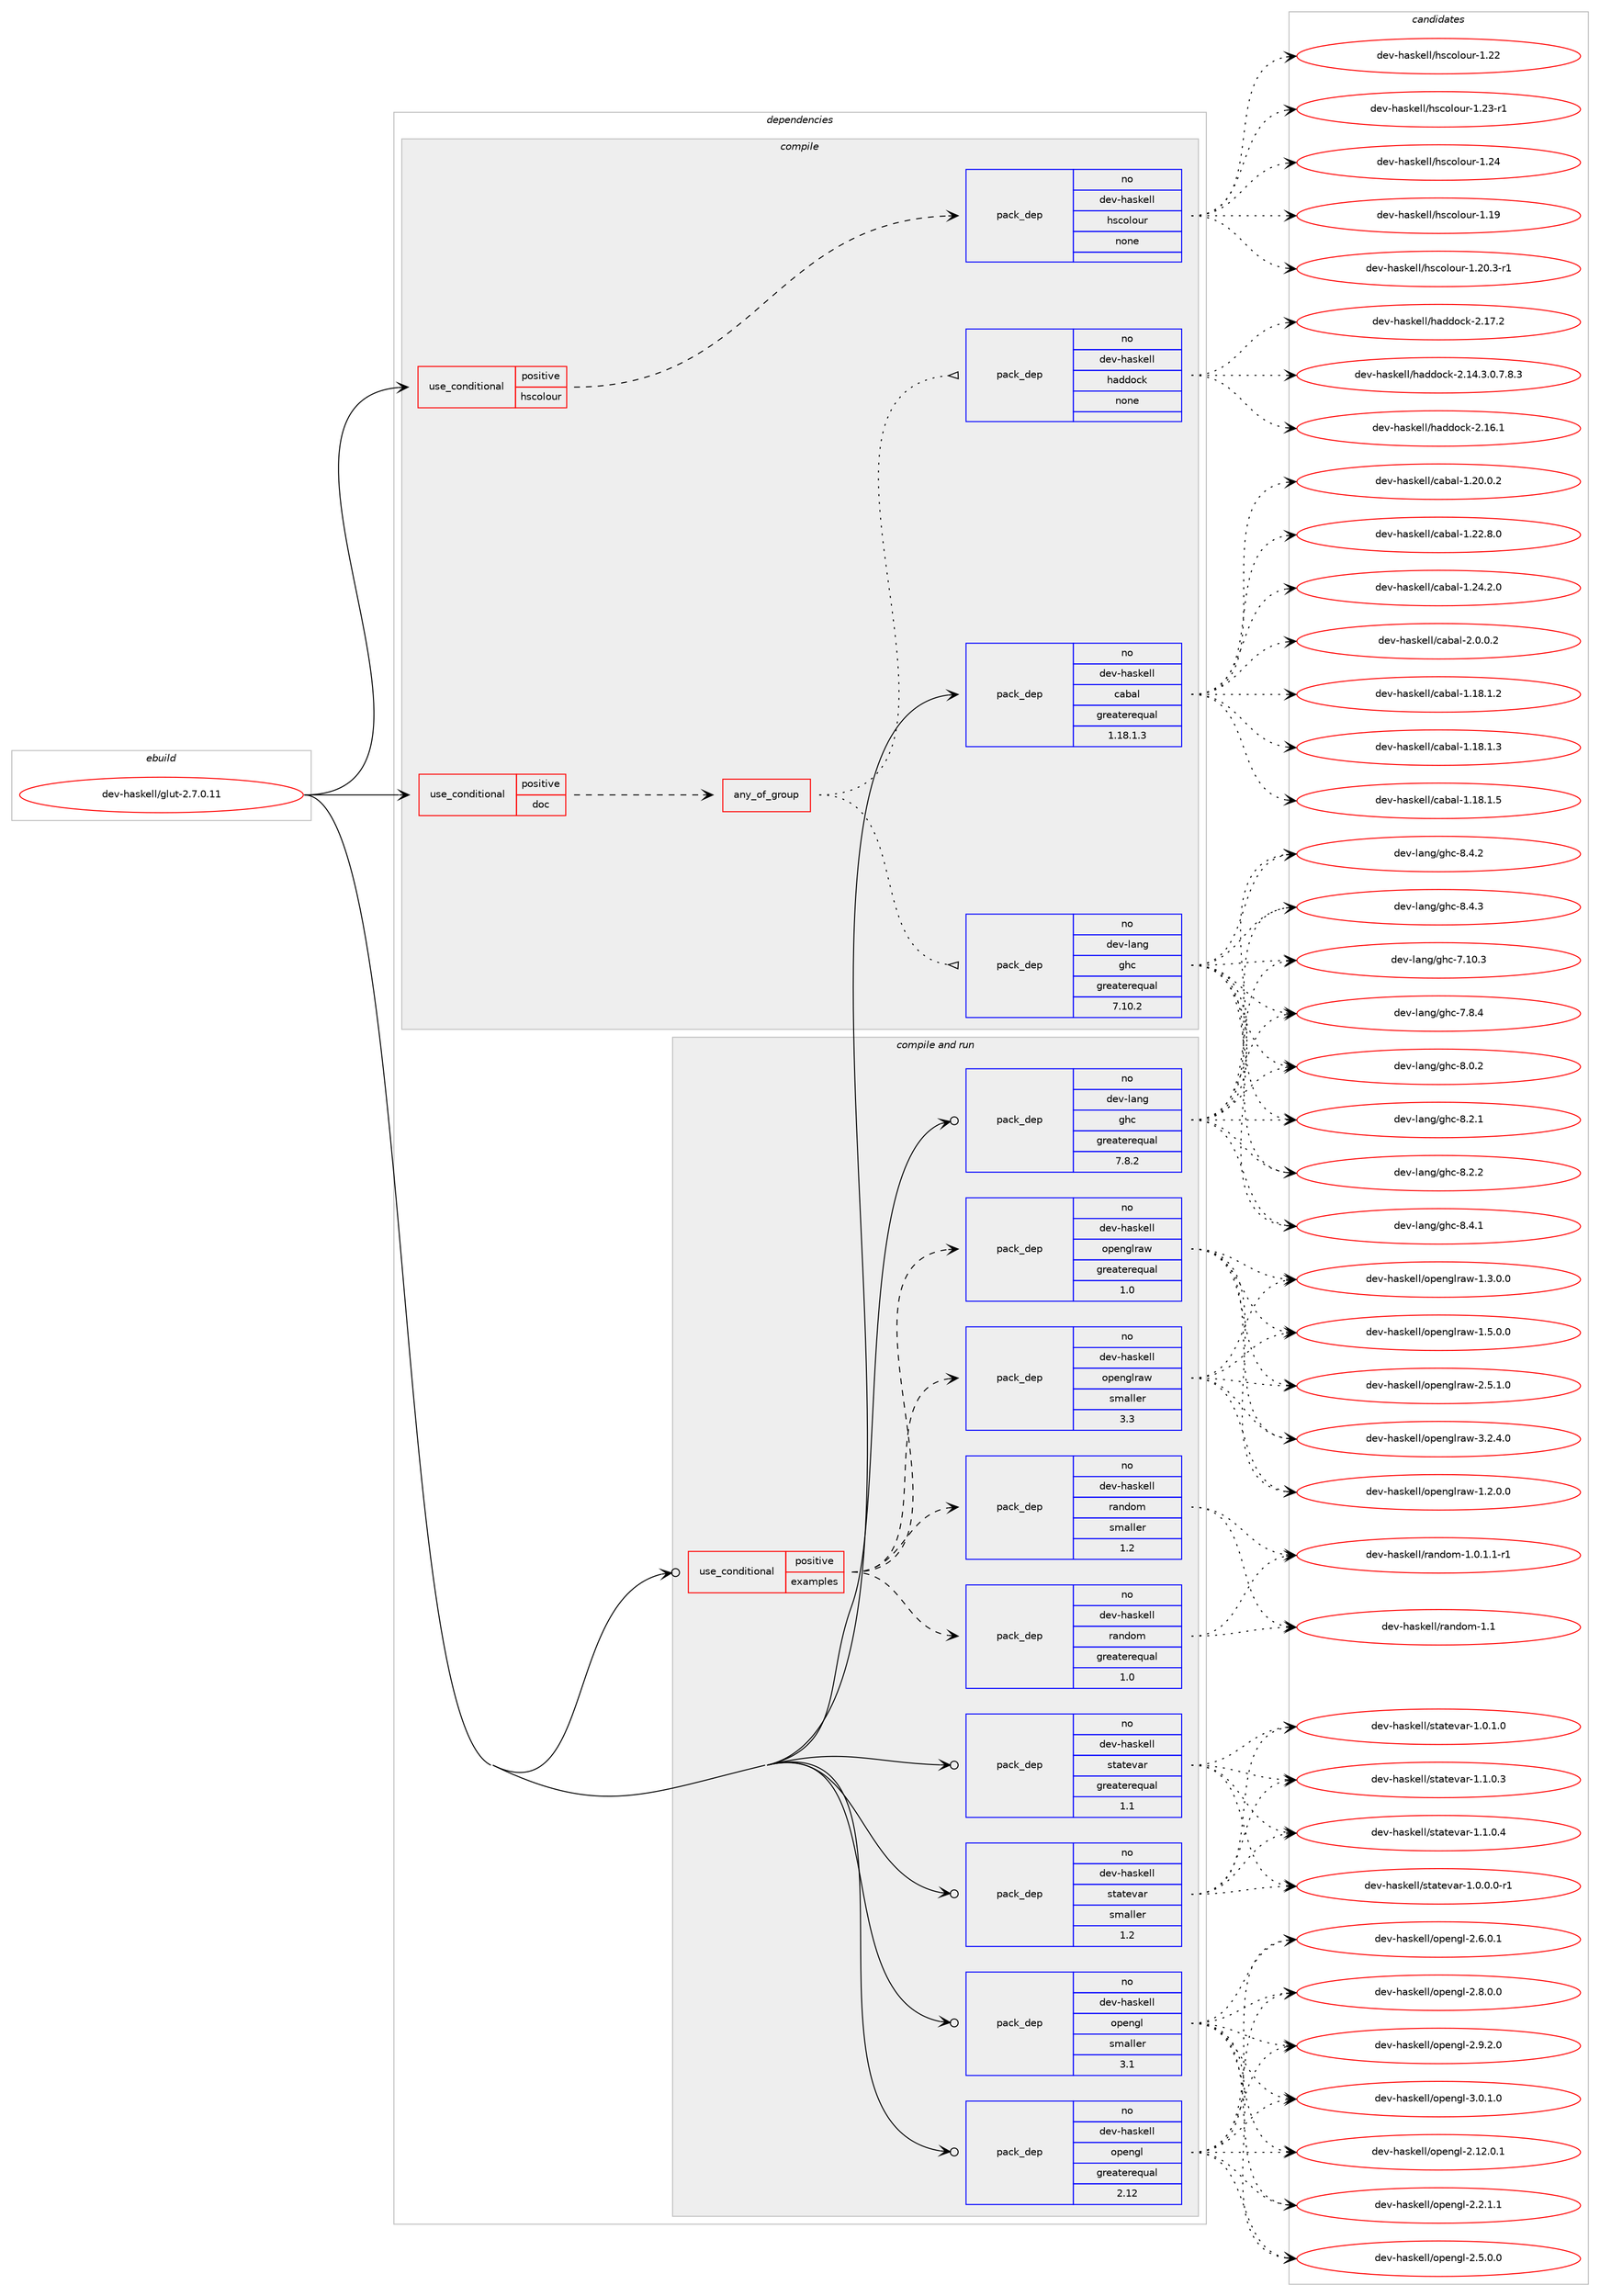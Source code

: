 digraph prolog {

# *************
# Graph options
# *************

newrank=true;
concentrate=true;
compound=true;
graph [rankdir=LR,fontname=Helvetica,fontsize=10,ranksep=1.5];#, ranksep=2.5, nodesep=0.2];
edge  [arrowhead=vee];
node  [fontname=Helvetica,fontsize=10];

# **********
# The ebuild
# **********

subgraph cluster_leftcol {
color=gray;
rank=same;
label=<<i>ebuild</i>>;
id [label="dev-haskell/glut-2.7.0.11", color=red, width=4, href="../dev-haskell/glut-2.7.0.11.svg"];
}

# ****************
# The dependencies
# ****************

subgraph cluster_midcol {
color=gray;
label=<<i>dependencies</i>>;
subgraph cluster_compile {
fillcolor="#eeeeee";
style=filled;
label=<<i>compile</i>>;
subgraph cond359689 {
dependency1333152 [label=<<TABLE BORDER="0" CELLBORDER="1" CELLSPACING="0" CELLPADDING="4"><TR><TD ROWSPAN="3" CELLPADDING="10">use_conditional</TD></TR><TR><TD>positive</TD></TR><TR><TD>doc</TD></TR></TABLE>>, shape=none, color=red];
subgraph any20941 {
dependency1333153 [label=<<TABLE BORDER="0" CELLBORDER="1" CELLSPACING="0" CELLPADDING="4"><TR><TD CELLPADDING="10">any_of_group</TD></TR></TABLE>>, shape=none, color=red];subgraph pack951970 {
dependency1333154 [label=<<TABLE BORDER="0" CELLBORDER="1" CELLSPACING="0" CELLPADDING="4" WIDTH="220"><TR><TD ROWSPAN="6" CELLPADDING="30">pack_dep</TD></TR><TR><TD WIDTH="110">no</TD></TR><TR><TD>dev-haskell</TD></TR><TR><TD>haddock</TD></TR><TR><TD>none</TD></TR><TR><TD></TD></TR></TABLE>>, shape=none, color=blue];
}
dependency1333153:e -> dependency1333154:w [weight=20,style="dotted",arrowhead="oinv"];
subgraph pack951971 {
dependency1333155 [label=<<TABLE BORDER="0" CELLBORDER="1" CELLSPACING="0" CELLPADDING="4" WIDTH="220"><TR><TD ROWSPAN="6" CELLPADDING="30">pack_dep</TD></TR><TR><TD WIDTH="110">no</TD></TR><TR><TD>dev-lang</TD></TR><TR><TD>ghc</TD></TR><TR><TD>greaterequal</TD></TR><TR><TD>7.10.2</TD></TR></TABLE>>, shape=none, color=blue];
}
dependency1333153:e -> dependency1333155:w [weight=20,style="dotted",arrowhead="oinv"];
}
dependency1333152:e -> dependency1333153:w [weight=20,style="dashed",arrowhead="vee"];
}
id:e -> dependency1333152:w [weight=20,style="solid",arrowhead="vee"];
subgraph cond359690 {
dependency1333156 [label=<<TABLE BORDER="0" CELLBORDER="1" CELLSPACING="0" CELLPADDING="4"><TR><TD ROWSPAN="3" CELLPADDING="10">use_conditional</TD></TR><TR><TD>positive</TD></TR><TR><TD>hscolour</TD></TR></TABLE>>, shape=none, color=red];
subgraph pack951972 {
dependency1333157 [label=<<TABLE BORDER="0" CELLBORDER="1" CELLSPACING="0" CELLPADDING="4" WIDTH="220"><TR><TD ROWSPAN="6" CELLPADDING="30">pack_dep</TD></TR><TR><TD WIDTH="110">no</TD></TR><TR><TD>dev-haskell</TD></TR><TR><TD>hscolour</TD></TR><TR><TD>none</TD></TR><TR><TD></TD></TR></TABLE>>, shape=none, color=blue];
}
dependency1333156:e -> dependency1333157:w [weight=20,style="dashed",arrowhead="vee"];
}
id:e -> dependency1333156:w [weight=20,style="solid",arrowhead="vee"];
subgraph pack951973 {
dependency1333158 [label=<<TABLE BORDER="0" CELLBORDER="1" CELLSPACING="0" CELLPADDING="4" WIDTH="220"><TR><TD ROWSPAN="6" CELLPADDING="30">pack_dep</TD></TR><TR><TD WIDTH="110">no</TD></TR><TR><TD>dev-haskell</TD></TR><TR><TD>cabal</TD></TR><TR><TD>greaterequal</TD></TR><TR><TD>1.18.1.3</TD></TR></TABLE>>, shape=none, color=blue];
}
id:e -> dependency1333158:w [weight=20,style="solid",arrowhead="vee"];
}
subgraph cluster_compileandrun {
fillcolor="#eeeeee";
style=filled;
label=<<i>compile and run</i>>;
subgraph cond359691 {
dependency1333159 [label=<<TABLE BORDER="0" CELLBORDER="1" CELLSPACING="0" CELLPADDING="4"><TR><TD ROWSPAN="3" CELLPADDING="10">use_conditional</TD></TR><TR><TD>positive</TD></TR><TR><TD>examples</TD></TR></TABLE>>, shape=none, color=red];
subgraph pack951974 {
dependency1333160 [label=<<TABLE BORDER="0" CELLBORDER="1" CELLSPACING="0" CELLPADDING="4" WIDTH="220"><TR><TD ROWSPAN="6" CELLPADDING="30">pack_dep</TD></TR><TR><TD WIDTH="110">no</TD></TR><TR><TD>dev-haskell</TD></TR><TR><TD>openglraw</TD></TR><TR><TD>greaterequal</TD></TR><TR><TD>1.0</TD></TR></TABLE>>, shape=none, color=blue];
}
dependency1333159:e -> dependency1333160:w [weight=20,style="dashed",arrowhead="vee"];
subgraph pack951975 {
dependency1333161 [label=<<TABLE BORDER="0" CELLBORDER="1" CELLSPACING="0" CELLPADDING="4" WIDTH="220"><TR><TD ROWSPAN="6" CELLPADDING="30">pack_dep</TD></TR><TR><TD WIDTH="110">no</TD></TR><TR><TD>dev-haskell</TD></TR><TR><TD>openglraw</TD></TR><TR><TD>smaller</TD></TR><TR><TD>3.3</TD></TR></TABLE>>, shape=none, color=blue];
}
dependency1333159:e -> dependency1333161:w [weight=20,style="dashed",arrowhead="vee"];
subgraph pack951976 {
dependency1333162 [label=<<TABLE BORDER="0" CELLBORDER="1" CELLSPACING="0" CELLPADDING="4" WIDTH="220"><TR><TD ROWSPAN="6" CELLPADDING="30">pack_dep</TD></TR><TR><TD WIDTH="110">no</TD></TR><TR><TD>dev-haskell</TD></TR><TR><TD>random</TD></TR><TR><TD>greaterequal</TD></TR><TR><TD>1.0</TD></TR></TABLE>>, shape=none, color=blue];
}
dependency1333159:e -> dependency1333162:w [weight=20,style="dashed",arrowhead="vee"];
subgraph pack951977 {
dependency1333163 [label=<<TABLE BORDER="0" CELLBORDER="1" CELLSPACING="0" CELLPADDING="4" WIDTH="220"><TR><TD ROWSPAN="6" CELLPADDING="30">pack_dep</TD></TR><TR><TD WIDTH="110">no</TD></TR><TR><TD>dev-haskell</TD></TR><TR><TD>random</TD></TR><TR><TD>smaller</TD></TR><TR><TD>1.2</TD></TR></TABLE>>, shape=none, color=blue];
}
dependency1333159:e -> dependency1333163:w [weight=20,style="dashed",arrowhead="vee"];
}
id:e -> dependency1333159:w [weight=20,style="solid",arrowhead="odotvee"];
subgraph pack951978 {
dependency1333164 [label=<<TABLE BORDER="0" CELLBORDER="1" CELLSPACING="0" CELLPADDING="4" WIDTH="220"><TR><TD ROWSPAN="6" CELLPADDING="30">pack_dep</TD></TR><TR><TD WIDTH="110">no</TD></TR><TR><TD>dev-haskell</TD></TR><TR><TD>opengl</TD></TR><TR><TD>greaterequal</TD></TR><TR><TD>2.12</TD></TR></TABLE>>, shape=none, color=blue];
}
id:e -> dependency1333164:w [weight=20,style="solid",arrowhead="odotvee"];
subgraph pack951979 {
dependency1333165 [label=<<TABLE BORDER="0" CELLBORDER="1" CELLSPACING="0" CELLPADDING="4" WIDTH="220"><TR><TD ROWSPAN="6" CELLPADDING="30">pack_dep</TD></TR><TR><TD WIDTH="110">no</TD></TR><TR><TD>dev-haskell</TD></TR><TR><TD>opengl</TD></TR><TR><TD>smaller</TD></TR><TR><TD>3.1</TD></TR></TABLE>>, shape=none, color=blue];
}
id:e -> dependency1333165:w [weight=20,style="solid",arrowhead="odotvee"];
subgraph pack951980 {
dependency1333166 [label=<<TABLE BORDER="0" CELLBORDER="1" CELLSPACING="0" CELLPADDING="4" WIDTH="220"><TR><TD ROWSPAN="6" CELLPADDING="30">pack_dep</TD></TR><TR><TD WIDTH="110">no</TD></TR><TR><TD>dev-haskell</TD></TR><TR><TD>statevar</TD></TR><TR><TD>greaterequal</TD></TR><TR><TD>1.1</TD></TR></TABLE>>, shape=none, color=blue];
}
id:e -> dependency1333166:w [weight=20,style="solid",arrowhead="odotvee"];
subgraph pack951981 {
dependency1333167 [label=<<TABLE BORDER="0" CELLBORDER="1" CELLSPACING="0" CELLPADDING="4" WIDTH="220"><TR><TD ROWSPAN="6" CELLPADDING="30">pack_dep</TD></TR><TR><TD WIDTH="110">no</TD></TR><TR><TD>dev-haskell</TD></TR><TR><TD>statevar</TD></TR><TR><TD>smaller</TD></TR><TR><TD>1.2</TD></TR></TABLE>>, shape=none, color=blue];
}
id:e -> dependency1333167:w [weight=20,style="solid",arrowhead="odotvee"];
subgraph pack951982 {
dependency1333168 [label=<<TABLE BORDER="0" CELLBORDER="1" CELLSPACING="0" CELLPADDING="4" WIDTH="220"><TR><TD ROWSPAN="6" CELLPADDING="30">pack_dep</TD></TR><TR><TD WIDTH="110">no</TD></TR><TR><TD>dev-lang</TD></TR><TR><TD>ghc</TD></TR><TR><TD>greaterequal</TD></TR><TR><TD>7.8.2</TD></TR></TABLE>>, shape=none, color=blue];
}
id:e -> dependency1333168:w [weight=20,style="solid",arrowhead="odotvee"];
}
subgraph cluster_run {
fillcolor="#eeeeee";
style=filled;
label=<<i>run</i>>;
}
}

# **************
# The candidates
# **************

subgraph cluster_choices {
rank=same;
color=gray;
label=<<i>candidates</i>>;

subgraph choice951970 {
color=black;
nodesep=1;
choice1001011184510497115107101108108471049710010011199107455046495246514648465546564651 [label="dev-haskell/haddock-2.14.3.0.7.8.3", color=red, width=4,href="../dev-haskell/haddock-2.14.3.0.7.8.3.svg"];
choice100101118451049711510710110810847104971001001119910745504649544649 [label="dev-haskell/haddock-2.16.1", color=red, width=4,href="../dev-haskell/haddock-2.16.1.svg"];
choice100101118451049711510710110810847104971001001119910745504649554650 [label="dev-haskell/haddock-2.17.2", color=red, width=4,href="../dev-haskell/haddock-2.17.2.svg"];
dependency1333154:e -> choice1001011184510497115107101108108471049710010011199107455046495246514648465546564651:w [style=dotted,weight="100"];
dependency1333154:e -> choice100101118451049711510710110810847104971001001119910745504649544649:w [style=dotted,weight="100"];
dependency1333154:e -> choice100101118451049711510710110810847104971001001119910745504649554650:w [style=dotted,weight="100"];
}
subgraph choice951971 {
color=black;
nodesep=1;
choice1001011184510897110103471031049945554649484651 [label="dev-lang/ghc-7.10.3", color=red, width=4,href="../dev-lang/ghc-7.10.3.svg"];
choice10010111845108971101034710310499455546564652 [label="dev-lang/ghc-7.8.4", color=red, width=4,href="../dev-lang/ghc-7.8.4.svg"];
choice10010111845108971101034710310499455646484650 [label="dev-lang/ghc-8.0.2", color=red, width=4,href="../dev-lang/ghc-8.0.2.svg"];
choice10010111845108971101034710310499455646504649 [label="dev-lang/ghc-8.2.1", color=red, width=4,href="../dev-lang/ghc-8.2.1.svg"];
choice10010111845108971101034710310499455646504650 [label="dev-lang/ghc-8.2.2", color=red, width=4,href="../dev-lang/ghc-8.2.2.svg"];
choice10010111845108971101034710310499455646524649 [label="dev-lang/ghc-8.4.1", color=red, width=4,href="../dev-lang/ghc-8.4.1.svg"];
choice10010111845108971101034710310499455646524650 [label="dev-lang/ghc-8.4.2", color=red, width=4,href="../dev-lang/ghc-8.4.2.svg"];
choice10010111845108971101034710310499455646524651 [label="dev-lang/ghc-8.4.3", color=red, width=4,href="../dev-lang/ghc-8.4.3.svg"];
dependency1333155:e -> choice1001011184510897110103471031049945554649484651:w [style=dotted,weight="100"];
dependency1333155:e -> choice10010111845108971101034710310499455546564652:w [style=dotted,weight="100"];
dependency1333155:e -> choice10010111845108971101034710310499455646484650:w [style=dotted,weight="100"];
dependency1333155:e -> choice10010111845108971101034710310499455646504649:w [style=dotted,weight="100"];
dependency1333155:e -> choice10010111845108971101034710310499455646504650:w [style=dotted,weight="100"];
dependency1333155:e -> choice10010111845108971101034710310499455646524649:w [style=dotted,weight="100"];
dependency1333155:e -> choice10010111845108971101034710310499455646524650:w [style=dotted,weight="100"];
dependency1333155:e -> choice10010111845108971101034710310499455646524651:w [style=dotted,weight="100"];
}
subgraph choice951972 {
color=black;
nodesep=1;
choice100101118451049711510710110810847104115991111081111171144549464957 [label="dev-haskell/hscolour-1.19", color=red, width=4,href="../dev-haskell/hscolour-1.19.svg"];
choice10010111845104971151071011081084710411599111108111117114454946504846514511449 [label="dev-haskell/hscolour-1.20.3-r1", color=red, width=4,href="../dev-haskell/hscolour-1.20.3-r1.svg"];
choice100101118451049711510710110810847104115991111081111171144549465050 [label="dev-haskell/hscolour-1.22", color=red, width=4,href="../dev-haskell/hscolour-1.22.svg"];
choice1001011184510497115107101108108471041159911110811111711445494650514511449 [label="dev-haskell/hscolour-1.23-r1", color=red, width=4,href="../dev-haskell/hscolour-1.23-r1.svg"];
choice100101118451049711510710110810847104115991111081111171144549465052 [label="dev-haskell/hscolour-1.24", color=red, width=4,href="../dev-haskell/hscolour-1.24.svg"];
dependency1333157:e -> choice100101118451049711510710110810847104115991111081111171144549464957:w [style=dotted,weight="100"];
dependency1333157:e -> choice10010111845104971151071011081084710411599111108111117114454946504846514511449:w [style=dotted,weight="100"];
dependency1333157:e -> choice100101118451049711510710110810847104115991111081111171144549465050:w [style=dotted,weight="100"];
dependency1333157:e -> choice1001011184510497115107101108108471041159911110811111711445494650514511449:w [style=dotted,weight="100"];
dependency1333157:e -> choice100101118451049711510710110810847104115991111081111171144549465052:w [style=dotted,weight="100"];
}
subgraph choice951973 {
color=black;
nodesep=1;
choice10010111845104971151071011081084799979897108454946495646494650 [label="dev-haskell/cabal-1.18.1.2", color=red, width=4,href="../dev-haskell/cabal-1.18.1.2.svg"];
choice10010111845104971151071011081084799979897108454946495646494651 [label="dev-haskell/cabal-1.18.1.3", color=red, width=4,href="../dev-haskell/cabal-1.18.1.3.svg"];
choice10010111845104971151071011081084799979897108454946495646494653 [label="dev-haskell/cabal-1.18.1.5", color=red, width=4,href="../dev-haskell/cabal-1.18.1.5.svg"];
choice10010111845104971151071011081084799979897108454946504846484650 [label="dev-haskell/cabal-1.20.0.2", color=red, width=4,href="../dev-haskell/cabal-1.20.0.2.svg"];
choice10010111845104971151071011081084799979897108454946505046564648 [label="dev-haskell/cabal-1.22.8.0", color=red, width=4,href="../dev-haskell/cabal-1.22.8.0.svg"];
choice10010111845104971151071011081084799979897108454946505246504648 [label="dev-haskell/cabal-1.24.2.0", color=red, width=4,href="../dev-haskell/cabal-1.24.2.0.svg"];
choice100101118451049711510710110810847999798971084550464846484650 [label="dev-haskell/cabal-2.0.0.2", color=red, width=4,href="../dev-haskell/cabal-2.0.0.2.svg"];
dependency1333158:e -> choice10010111845104971151071011081084799979897108454946495646494650:w [style=dotted,weight="100"];
dependency1333158:e -> choice10010111845104971151071011081084799979897108454946495646494651:w [style=dotted,weight="100"];
dependency1333158:e -> choice10010111845104971151071011081084799979897108454946495646494653:w [style=dotted,weight="100"];
dependency1333158:e -> choice10010111845104971151071011081084799979897108454946504846484650:w [style=dotted,weight="100"];
dependency1333158:e -> choice10010111845104971151071011081084799979897108454946505046564648:w [style=dotted,weight="100"];
dependency1333158:e -> choice10010111845104971151071011081084799979897108454946505246504648:w [style=dotted,weight="100"];
dependency1333158:e -> choice100101118451049711510710110810847999798971084550464846484650:w [style=dotted,weight="100"];
}
subgraph choice951974 {
color=black;
nodesep=1;
choice100101118451049711510710110810847111112101110103108114971194549465046484648 [label="dev-haskell/openglraw-1.2.0.0", color=red, width=4,href="../dev-haskell/openglraw-1.2.0.0.svg"];
choice100101118451049711510710110810847111112101110103108114971194549465146484648 [label="dev-haskell/openglraw-1.3.0.0", color=red, width=4,href="../dev-haskell/openglraw-1.3.0.0.svg"];
choice100101118451049711510710110810847111112101110103108114971194549465346484648 [label="dev-haskell/openglraw-1.5.0.0", color=red, width=4,href="../dev-haskell/openglraw-1.5.0.0.svg"];
choice100101118451049711510710110810847111112101110103108114971194550465346494648 [label="dev-haskell/openglraw-2.5.1.0", color=red, width=4,href="../dev-haskell/openglraw-2.5.1.0.svg"];
choice100101118451049711510710110810847111112101110103108114971194551465046524648 [label="dev-haskell/openglraw-3.2.4.0", color=red, width=4,href="../dev-haskell/openglraw-3.2.4.0.svg"];
dependency1333160:e -> choice100101118451049711510710110810847111112101110103108114971194549465046484648:w [style=dotted,weight="100"];
dependency1333160:e -> choice100101118451049711510710110810847111112101110103108114971194549465146484648:w [style=dotted,weight="100"];
dependency1333160:e -> choice100101118451049711510710110810847111112101110103108114971194549465346484648:w [style=dotted,weight="100"];
dependency1333160:e -> choice100101118451049711510710110810847111112101110103108114971194550465346494648:w [style=dotted,weight="100"];
dependency1333160:e -> choice100101118451049711510710110810847111112101110103108114971194551465046524648:w [style=dotted,weight="100"];
}
subgraph choice951975 {
color=black;
nodesep=1;
choice100101118451049711510710110810847111112101110103108114971194549465046484648 [label="dev-haskell/openglraw-1.2.0.0", color=red, width=4,href="../dev-haskell/openglraw-1.2.0.0.svg"];
choice100101118451049711510710110810847111112101110103108114971194549465146484648 [label="dev-haskell/openglraw-1.3.0.0", color=red, width=4,href="../dev-haskell/openglraw-1.3.0.0.svg"];
choice100101118451049711510710110810847111112101110103108114971194549465346484648 [label="dev-haskell/openglraw-1.5.0.0", color=red, width=4,href="../dev-haskell/openglraw-1.5.0.0.svg"];
choice100101118451049711510710110810847111112101110103108114971194550465346494648 [label="dev-haskell/openglraw-2.5.1.0", color=red, width=4,href="../dev-haskell/openglraw-2.5.1.0.svg"];
choice100101118451049711510710110810847111112101110103108114971194551465046524648 [label="dev-haskell/openglraw-3.2.4.0", color=red, width=4,href="../dev-haskell/openglraw-3.2.4.0.svg"];
dependency1333161:e -> choice100101118451049711510710110810847111112101110103108114971194549465046484648:w [style=dotted,weight="100"];
dependency1333161:e -> choice100101118451049711510710110810847111112101110103108114971194549465146484648:w [style=dotted,weight="100"];
dependency1333161:e -> choice100101118451049711510710110810847111112101110103108114971194549465346484648:w [style=dotted,weight="100"];
dependency1333161:e -> choice100101118451049711510710110810847111112101110103108114971194550465346494648:w [style=dotted,weight="100"];
dependency1333161:e -> choice100101118451049711510710110810847111112101110103108114971194551465046524648:w [style=dotted,weight="100"];
}
subgraph choice951976 {
color=black;
nodesep=1;
choice1001011184510497115107101108108471149711010011110945494648464946494511449 [label="dev-haskell/random-1.0.1.1-r1", color=red, width=4,href="../dev-haskell/random-1.0.1.1-r1.svg"];
choice1001011184510497115107101108108471149711010011110945494649 [label="dev-haskell/random-1.1", color=red, width=4,href="../dev-haskell/random-1.1.svg"];
dependency1333162:e -> choice1001011184510497115107101108108471149711010011110945494648464946494511449:w [style=dotted,weight="100"];
dependency1333162:e -> choice1001011184510497115107101108108471149711010011110945494649:w [style=dotted,weight="100"];
}
subgraph choice951977 {
color=black;
nodesep=1;
choice1001011184510497115107101108108471149711010011110945494648464946494511449 [label="dev-haskell/random-1.0.1.1-r1", color=red, width=4,href="../dev-haskell/random-1.0.1.1-r1.svg"];
choice1001011184510497115107101108108471149711010011110945494649 [label="dev-haskell/random-1.1", color=red, width=4,href="../dev-haskell/random-1.1.svg"];
dependency1333163:e -> choice1001011184510497115107101108108471149711010011110945494648464946494511449:w [style=dotted,weight="100"];
dependency1333163:e -> choice1001011184510497115107101108108471149711010011110945494649:w [style=dotted,weight="100"];
}
subgraph choice951978 {
color=black;
nodesep=1;
choice100101118451049711510710110810847111112101110103108455046495046484649 [label="dev-haskell/opengl-2.12.0.1", color=red, width=4,href="../dev-haskell/opengl-2.12.0.1.svg"];
choice1001011184510497115107101108108471111121011101031084550465046494649 [label="dev-haskell/opengl-2.2.1.1", color=red, width=4,href="../dev-haskell/opengl-2.2.1.1.svg"];
choice1001011184510497115107101108108471111121011101031084550465346484648 [label="dev-haskell/opengl-2.5.0.0", color=red, width=4,href="../dev-haskell/opengl-2.5.0.0.svg"];
choice1001011184510497115107101108108471111121011101031084550465446484649 [label="dev-haskell/opengl-2.6.0.1", color=red, width=4,href="../dev-haskell/opengl-2.6.0.1.svg"];
choice1001011184510497115107101108108471111121011101031084550465646484648 [label="dev-haskell/opengl-2.8.0.0", color=red, width=4,href="../dev-haskell/opengl-2.8.0.0.svg"];
choice1001011184510497115107101108108471111121011101031084550465746504648 [label="dev-haskell/opengl-2.9.2.0", color=red, width=4,href="../dev-haskell/opengl-2.9.2.0.svg"];
choice1001011184510497115107101108108471111121011101031084551464846494648 [label="dev-haskell/opengl-3.0.1.0", color=red, width=4,href="../dev-haskell/opengl-3.0.1.0.svg"];
dependency1333164:e -> choice100101118451049711510710110810847111112101110103108455046495046484649:w [style=dotted,weight="100"];
dependency1333164:e -> choice1001011184510497115107101108108471111121011101031084550465046494649:w [style=dotted,weight="100"];
dependency1333164:e -> choice1001011184510497115107101108108471111121011101031084550465346484648:w [style=dotted,weight="100"];
dependency1333164:e -> choice1001011184510497115107101108108471111121011101031084550465446484649:w [style=dotted,weight="100"];
dependency1333164:e -> choice1001011184510497115107101108108471111121011101031084550465646484648:w [style=dotted,weight="100"];
dependency1333164:e -> choice1001011184510497115107101108108471111121011101031084550465746504648:w [style=dotted,weight="100"];
dependency1333164:e -> choice1001011184510497115107101108108471111121011101031084551464846494648:w [style=dotted,weight="100"];
}
subgraph choice951979 {
color=black;
nodesep=1;
choice100101118451049711510710110810847111112101110103108455046495046484649 [label="dev-haskell/opengl-2.12.0.1", color=red, width=4,href="../dev-haskell/opengl-2.12.0.1.svg"];
choice1001011184510497115107101108108471111121011101031084550465046494649 [label="dev-haskell/opengl-2.2.1.1", color=red, width=4,href="../dev-haskell/opengl-2.2.1.1.svg"];
choice1001011184510497115107101108108471111121011101031084550465346484648 [label="dev-haskell/opengl-2.5.0.0", color=red, width=4,href="../dev-haskell/opengl-2.5.0.0.svg"];
choice1001011184510497115107101108108471111121011101031084550465446484649 [label="dev-haskell/opengl-2.6.0.1", color=red, width=4,href="../dev-haskell/opengl-2.6.0.1.svg"];
choice1001011184510497115107101108108471111121011101031084550465646484648 [label="dev-haskell/opengl-2.8.0.0", color=red, width=4,href="../dev-haskell/opengl-2.8.0.0.svg"];
choice1001011184510497115107101108108471111121011101031084550465746504648 [label="dev-haskell/opengl-2.9.2.0", color=red, width=4,href="../dev-haskell/opengl-2.9.2.0.svg"];
choice1001011184510497115107101108108471111121011101031084551464846494648 [label="dev-haskell/opengl-3.0.1.0", color=red, width=4,href="../dev-haskell/opengl-3.0.1.0.svg"];
dependency1333165:e -> choice100101118451049711510710110810847111112101110103108455046495046484649:w [style=dotted,weight="100"];
dependency1333165:e -> choice1001011184510497115107101108108471111121011101031084550465046494649:w [style=dotted,weight="100"];
dependency1333165:e -> choice1001011184510497115107101108108471111121011101031084550465346484648:w [style=dotted,weight="100"];
dependency1333165:e -> choice1001011184510497115107101108108471111121011101031084550465446484649:w [style=dotted,weight="100"];
dependency1333165:e -> choice1001011184510497115107101108108471111121011101031084550465646484648:w [style=dotted,weight="100"];
dependency1333165:e -> choice1001011184510497115107101108108471111121011101031084550465746504648:w [style=dotted,weight="100"];
dependency1333165:e -> choice1001011184510497115107101108108471111121011101031084551464846494648:w [style=dotted,weight="100"];
}
subgraph choice951980 {
color=black;
nodesep=1;
choice100101118451049711510710110810847115116971161011189711445494648464846484511449 [label="dev-haskell/statevar-1.0.0.0-r1", color=red, width=4,href="../dev-haskell/statevar-1.0.0.0-r1.svg"];
choice10010111845104971151071011081084711511697116101118971144549464846494648 [label="dev-haskell/statevar-1.0.1.0", color=red, width=4,href="../dev-haskell/statevar-1.0.1.0.svg"];
choice10010111845104971151071011081084711511697116101118971144549464946484651 [label="dev-haskell/statevar-1.1.0.3", color=red, width=4,href="../dev-haskell/statevar-1.1.0.3.svg"];
choice10010111845104971151071011081084711511697116101118971144549464946484652 [label="dev-haskell/statevar-1.1.0.4", color=red, width=4,href="../dev-haskell/statevar-1.1.0.4.svg"];
dependency1333166:e -> choice100101118451049711510710110810847115116971161011189711445494648464846484511449:w [style=dotted,weight="100"];
dependency1333166:e -> choice10010111845104971151071011081084711511697116101118971144549464846494648:w [style=dotted,weight="100"];
dependency1333166:e -> choice10010111845104971151071011081084711511697116101118971144549464946484651:w [style=dotted,weight="100"];
dependency1333166:e -> choice10010111845104971151071011081084711511697116101118971144549464946484652:w [style=dotted,weight="100"];
}
subgraph choice951981 {
color=black;
nodesep=1;
choice100101118451049711510710110810847115116971161011189711445494648464846484511449 [label="dev-haskell/statevar-1.0.0.0-r1", color=red, width=4,href="../dev-haskell/statevar-1.0.0.0-r1.svg"];
choice10010111845104971151071011081084711511697116101118971144549464846494648 [label="dev-haskell/statevar-1.0.1.0", color=red, width=4,href="../dev-haskell/statevar-1.0.1.0.svg"];
choice10010111845104971151071011081084711511697116101118971144549464946484651 [label="dev-haskell/statevar-1.1.0.3", color=red, width=4,href="../dev-haskell/statevar-1.1.0.3.svg"];
choice10010111845104971151071011081084711511697116101118971144549464946484652 [label="dev-haskell/statevar-1.1.0.4", color=red, width=4,href="../dev-haskell/statevar-1.1.0.4.svg"];
dependency1333167:e -> choice100101118451049711510710110810847115116971161011189711445494648464846484511449:w [style=dotted,weight="100"];
dependency1333167:e -> choice10010111845104971151071011081084711511697116101118971144549464846494648:w [style=dotted,weight="100"];
dependency1333167:e -> choice10010111845104971151071011081084711511697116101118971144549464946484651:w [style=dotted,weight="100"];
dependency1333167:e -> choice10010111845104971151071011081084711511697116101118971144549464946484652:w [style=dotted,weight="100"];
}
subgraph choice951982 {
color=black;
nodesep=1;
choice1001011184510897110103471031049945554649484651 [label="dev-lang/ghc-7.10.3", color=red, width=4,href="../dev-lang/ghc-7.10.3.svg"];
choice10010111845108971101034710310499455546564652 [label="dev-lang/ghc-7.8.4", color=red, width=4,href="../dev-lang/ghc-7.8.4.svg"];
choice10010111845108971101034710310499455646484650 [label="dev-lang/ghc-8.0.2", color=red, width=4,href="../dev-lang/ghc-8.0.2.svg"];
choice10010111845108971101034710310499455646504649 [label="dev-lang/ghc-8.2.1", color=red, width=4,href="../dev-lang/ghc-8.2.1.svg"];
choice10010111845108971101034710310499455646504650 [label="dev-lang/ghc-8.2.2", color=red, width=4,href="../dev-lang/ghc-8.2.2.svg"];
choice10010111845108971101034710310499455646524649 [label="dev-lang/ghc-8.4.1", color=red, width=4,href="../dev-lang/ghc-8.4.1.svg"];
choice10010111845108971101034710310499455646524650 [label="dev-lang/ghc-8.4.2", color=red, width=4,href="../dev-lang/ghc-8.4.2.svg"];
choice10010111845108971101034710310499455646524651 [label="dev-lang/ghc-8.4.3", color=red, width=4,href="../dev-lang/ghc-8.4.3.svg"];
dependency1333168:e -> choice1001011184510897110103471031049945554649484651:w [style=dotted,weight="100"];
dependency1333168:e -> choice10010111845108971101034710310499455546564652:w [style=dotted,weight="100"];
dependency1333168:e -> choice10010111845108971101034710310499455646484650:w [style=dotted,weight="100"];
dependency1333168:e -> choice10010111845108971101034710310499455646504649:w [style=dotted,weight="100"];
dependency1333168:e -> choice10010111845108971101034710310499455646504650:w [style=dotted,weight="100"];
dependency1333168:e -> choice10010111845108971101034710310499455646524649:w [style=dotted,weight="100"];
dependency1333168:e -> choice10010111845108971101034710310499455646524650:w [style=dotted,weight="100"];
dependency1333168:e -> choice10010111845108971101034710310499455646524651:w [style=dotted,weight="100"];
}
}

}
